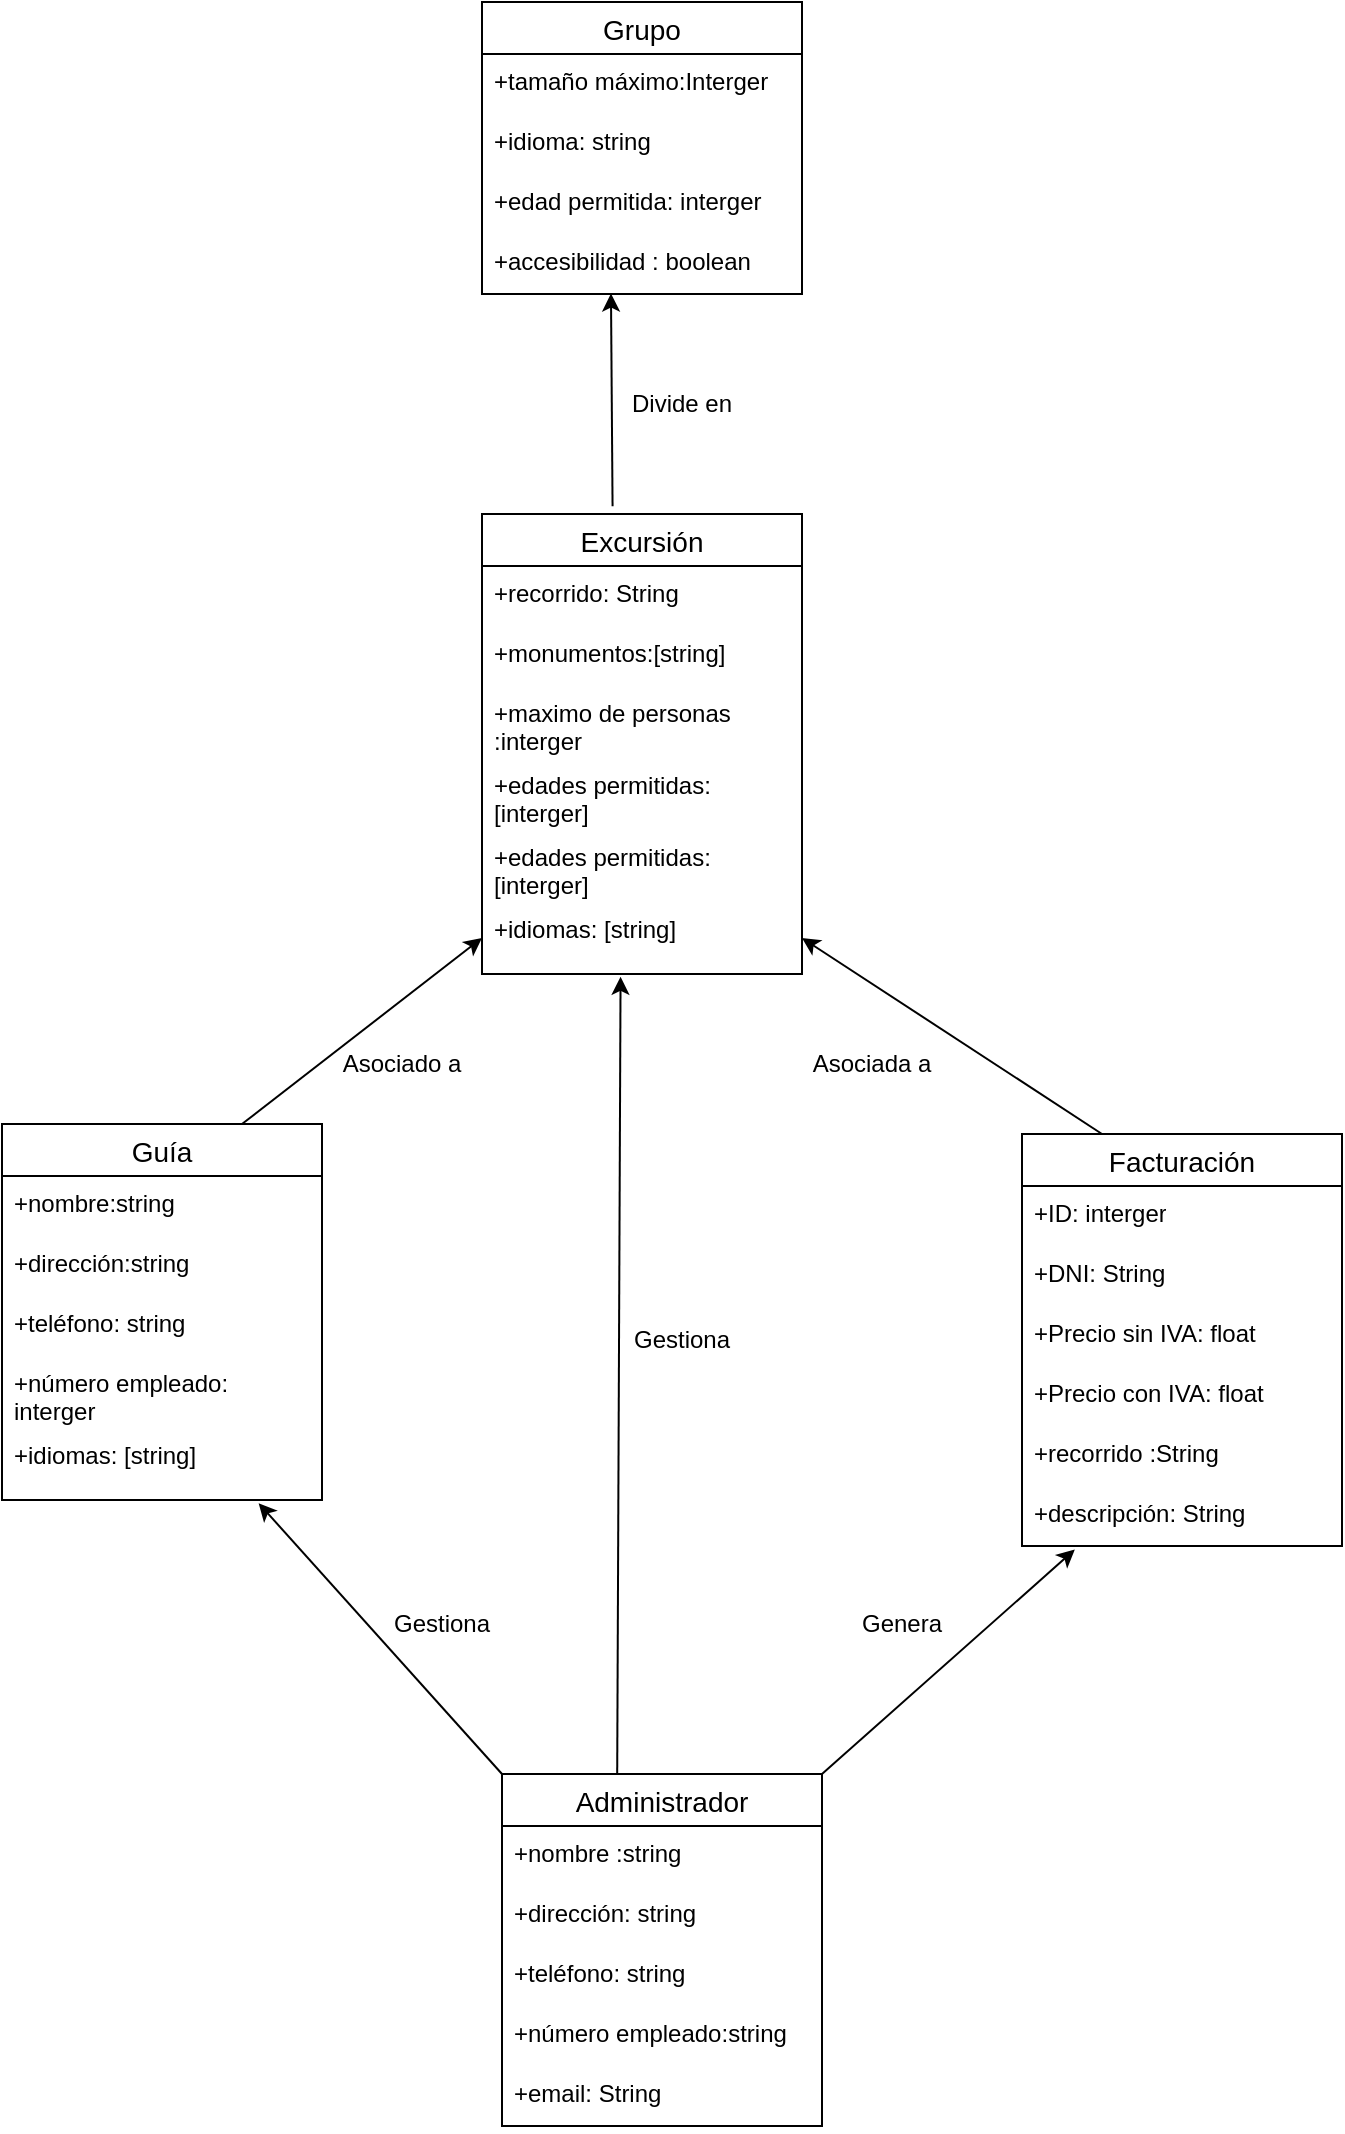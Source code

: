 <mxfile version="24.8.6">
  <diagram name="Página-1" id="gPE6XubsE3XUHxgLWa60">
    <mxGraphModel dx="2440" dy="696" grid="1" gridSize="10" guides="1" tooltips="1" connect="1" arrows="1" fold="1" page="1" pageScale="1" pageWidth="827" pageHeight="1169" math="0" shadow="0">
      <root>
        <mxCell id="0" />
        <mxCell id="1" parent="0" />
        <mxCell id="MuThcHYDiLIp8S5R1Z5z-1" value="Administrador" style="swimlane;fontStyle=0;childLayout=stackLayout;horizontal=1;startSize=26;horizontalStack=0;resizeParent=1;resizeParentMax=0;resizeLast=0;collapsible=1;marginBottom=0;align=center;fontSize=14;" vertex="1" parent="1">
          <mxGeometry x="100" y="910" width="160" height="176" as="geometry" />
        </mxCell>
        <mxCell id="MuThcHYDiLIp8S5R1Z5z-2" value="+nombre :string" style="text;strokeColor=none;fillColor=none;spacingLeft=4;spacingRight=4;overflow=hidden;rotatable=0;points=[[0,0.5],[1,0.5]];portConstraint=eastwest;fontSize=12;whiteSpace=wrap;html=1;" vertex="1" parent="MuThcHYDiLIp8S5R1Z5z-1">
          <mxGeometry y="26" width="160" height="30" as="geometry" />
        </mxCell>
        <mxCell id="MuThcHYDiLIp8S5R1Z5z-3" value="+dirección: string" style="text;strokeColor=none;fillColor=none;spacingLeft=4;spacingRight=4;overflow=hidden;rotatable=0;points=[[0,0.5],[1,0.5]];portConstraint=eastwest;fontSize=12;whiteSpace=wrap;html=1;" vertex="1" parent="MuThcHYDiLIp8S5R1Z5z-1">
          <mxGeometry y="56" width="160" height="30" as="geometry" />
        </mxCell>
        <mxCell id="MuThcHYDiLIp8S5R1Z5z-4" value="+teléfono: string" style="text;strokeColor=none;fillColor=none;spacingLeft=4;spacingRight=4;overflow=hidden;rotatable=0;points=[[0,0.5],[1,0.5]];portConstraint=eastwest;fontSize=12;whiteSpace=wrap;html=1;" vertex="1" parent="MuThcHYDiLIp8S5R1Z5z-1">
          <mxGeometry y="86" width="160" height="30" as="geometry" />
        </mxCell>
        <mxCell id="MuThcHYDiLIp8S5R1Z5z-33" value="+número empleado:string" style="text;strokeColor=none;fillColor=none;spacingLeft=4;spacingRight=4;overflow=hidden;rotatable=0;points=[[0,0.5],[1,0.5]];portConstraint=eastwest;fontSize=12;whiteSpace=wrap;html=1;" vertex="1" parent="MuThcHYDiLIp8S5R1Z5z-1">
          <mxGeometry y="116" width="160" height="30" as="geometry" />
        </mxCell>
        <mxCell id="MuThcHYDiLIp8S5R1Z5z-34" value="+email: String" style="text;strokeColor=none;fillColor=none;spacingLeft=4;spacingRight=4;overflow=hidden;rotatable=0;points=[[0,0.5],[1,0.5]];portConstraint=eastwest;fontSize=12;whiteSpace=wrap;html=1;" vertex="1" parent="MuThcHYDiLIp8S5R1Z5z-1">
          <mxGeometry y="146" width="160" height="30" as="geometry" />
        </mxCell>
        <mxCell id="MuThcHYDiLIp8S5R1Z5z-5" value="Facturación" style="swimlane;fontStyle=0;childLayout=stackLayout;horizontal=1;startSize=26;horizontalStack=0;resizeParent=1;resizeParentMax=0;resizeLast=0;collapsible=1;marginBottom=0;align=center;fontSize=14;" vertex="1" parent="1">
          <mxGeometry x="360" y="590" width="160" height="206" as="geometry" />
        </mxCell>
        <mxCell id="MuThcHYDiLIp8S5R1Z5z-6" value="+ID: interger" style="text;strokeColor=none;fillColor=none;spacingLeft=4;spacingRight=4;overflow=hidden;rotatable=0;points=[[0,0.5],[1,0.5]];portConstraint=eastwest;fontSize=12;whiteSpace=wrap;html=1;" vertex="1" parent="MuThcHYDiLIp8S5R1Z5z-5">
          <mxGeometry y="26" width="160" height="30" as="geometry" />
        </mxCell>
        <mxCell id="MuThcHYDiLIp8S5R1Z5z-7" value="+DNI: String" style="text;strokeColor=none;fillColor=none;spacingLeft=4;spacingRight=4;overflow=hidden;rotatable=0;points=[[0,0.5],[1,0.5]];portConstraint=eastwest;fontSize=12;whiteSpace=wrap;html=1;" vertex="1" parent="MuThcHYDiLIp8S5R1Z5z-5">
          <mxGeometry y="56" width="160" height="30" as="geometry" />
        </mxCell>
        <mxCell id="MuThcHYDiLIp8S5R1Z5z-8" value="+Precio sin IVA: float" style="text;strokeColor=none;fillColor=none;spacingLeft=4;spacingRight=4;overflow=hidden;rotatable=0;points=[[0,0.5],[1,0.5]];portConstraint=eastwest;fontSize=12;whiteSpace=wrap;html=1;" vertex="1" parent="MuThcHYDiLIp8S5R1Z5z-5">
          <mxGeometry y="86" width="160" height="30" as="geometry" />
        </mxCell>
        <mxCell id="MuThcHYDiLIp8S5R1Z5z-26" value="+Precio con IVA: float" style="text;strokeColor=none;fillColor=none;spacingLeft=4;spacingRight=4;overflow=hidden;rotatable=0;points=[[0,0.5],[1,0.5]];portConstraint=eastwest;fontSize=12;whiteSpace=wrap;html=1;" vertex="1" parent="MuThcHYDiLIp8S5R1Z5z-5">
          <mxGeometry y="116" width="160" height="30" as="geometry" />
        </mxCell>
        <mxCell id="MuThcHYDiLIp8S5R1Z5z-27" value="+recorrido :String" style="text;strokeColor=none;fillColor=none;spacingLeft=4;spacingRight=4;overflow=hidden;rotatable=0;points=[[0,0.5],[1,0.5]];portConstraint=eastwest;fontSize=12;whiteSpace=wrap;html=1;" vertex="1" parent="MuThcHYDiLIp8S5R1Z5z-5">
          <mxGeometry y="146" width="160" height="30" as="geometry" />
        </mxCell>
        <mxCell id="MuThcHYDiLIp8S5R1Z5z-30" value="+descripción: String" style="text;strokeColor=none;fillColor=none;spacingLeft=4;spacingRight=4;overflow=hidden;rotatable=0;points=[[0,0.5],[1,0.5]];portConstraint=eastwest;fontSize=12;whiteSpace=wrap;html=1;" vertex="1" parent="MuThcHYDiLIp8S5R1Z5z-5">
          <mxGeometry y="176" width="160" height="30" as="geometry" />
        </mxCell>
        <mxCell id="MuThcHYDiLIp8S5R1Z5z-9" value="Guía" style="swimlane;fontStyle=0;childLayout=stackLayout;horizontal=1;startSize=26;horizontalStack=0;resizeParent=1;resizeParentMax=0;resizeLast=0;collapsible=1;marginBottom=0;align=center;fontSize=14;" vertex="1" parent="1">
          <mxGeometry x="-150" y="585" width="160" height="188" as="geometry" />
        </mxCell>
        <mxCell id="MuThcHYDiLIp8S5R1Z5z-10" value="+nombre:string" style="text;strokeColor=none;fillColor=none;spacingLeft=4;spacingRight=4;overflow=hidden;rotatable=0;points=[[0,0.5],[1,0.5]];portConstraint=eastwest;fontSize=12;whiteSpace=wrap;html=1;" vertex="1" parent="MuThcHYDiLIp8S5R1Z5z-9">
          <mxGeometry y="26" width="160" height="30" as="geometry" />
        </mxCell>
        <mxCell id="MuThcHYDiLIp8S5R1Z5z-11" value="+dirección:string" style="text;strokeColor=none;fillColor=none;spacingLeft=4;spacingRight=4;overflow=hidden;rotatable=0;points=[[0,0.5],[1,0.5]];portConstraint=eastwest;fontSize=12;whiteSpace=wrap;html=1;" vertex="1" parent="MuThcHYDiLIp8S5R1Z5z-9">
          <mxGeometry y="56" width="160" height="30" as="geometry" />
        </mxCell>
        <mxCell id="MuThcHYDiLIp8S5R1Z5z-12" value="+teléfono: string" style="text;strokeColor=none;fillColor=none;spacingLeft=4;spacingRight=4;overflow=hidden;rotatable=0;points=[[0,0.5],[1,0.5]];portConstraint=eastwest;fontSize=12;whiteSpace=wrap;html=1;" vertex="1" parent="MuThcHYDiLIp8S5R1Z5z-9">
          <mxGeometry y="86" width="160" height="30" as="geometry" />
        </mxCell>
        <mxCell id="MuThcHYDiLIp8S5R1Z5z-31" value="+número empleado: interger" style="text;strokeColor=none;fillColor=none;spacingLeft=4;spacingRight=4;overflow=hidden;rotatable=0;points=[[0,0.5],[1,0.5]];portConstraint=eastwest;fontSize=12;whiteSpace=wrap;html=1;" vertex="1" parent="MuThcHYDiLIp8S5R1Z5z-9">
          <mxGeometry y="116" width="160" height="36" as="geometry" />
        </mxCell>
        <mxCell id="MuThcHYDiLIp8S5R1Z5z-32" value="+idiomas: [string]" style="text;strokeColor=none;fillColor=none;spacingLeft=4;spacingRight=4;overflow=hidden;rotatable=0;points=[[0,0.5],[1,0.5]];portConstraint=eastwest;fontSize=12;whiteSpace=wrap;html=1;" vertex="1" parent="MuThcHYDiLIp8S5R1Z5z-9">
          <mxGeometry y="152" width="160" height="36" as="geometry" />
        </mxCell>
        <mxCell id="MuThcHYDiLIp8S5R1Z5z-13" value="Excursión" style="swimlane;fontStyle=0;childLayout=stackLayout;horizontal=1;startSize=26;horizontalStack=0;resizeParent=1;resizeParentMax=0;resizeLast=0;collapsible=1;marginBottom=0;align=center;fontSize=14;" vertex="1" parent="1">
          <mxGeometry x="90" y="280" width="160" height="230" as="geometry" />
        </mxCell>
        <mxCell id="MuThcHYDiLIp8S5R1Z5z-14" value="+recorrido: String" style="text;strokeColor=none;fillColor=none;spacingLeft=4;spacingRight=4;overflow=hidden;rotatable=0;points=[[0,0.5],[1,0.5]];portConstraint=eastwest;fontSize=12;whiteSpace=wrap;html=1;" vertex="1" parent="MuThcHYDiLIp8S5R1Z5z-13">
          <mxGeometry y="26" width="160" height="30" as="geometry" />
        </mxCell>
        <mxCell id="MuThcHYDiLIp8S5R1Z5z-15" value="+monumentos:[string]" style="text;strokeColor=none;fillColor=none;spacingLeft=4;spacingRight=4;overflow=hidden;rotatable=0;points=[[0,0.5],[1,0.5]];portConstraint=eastwest;fontSize=12;whiteSpace=wrap;html=1;" vertex="1" parent="MuThcHYDiLIp8S5R1Z5z-13">
          <mxGeometry y="56" width="160" height="30" as="geometry" />
        </mxCell>
        <mxCell id="MuThcHYDiLIp8S5R1Z5z-16" value="+maximo de personas :interger" style="text;strokeColor=none;fillColor=none;spacingLeft=4;spacingRight=4;overflow=hidden;rotatable=0;points=[[0,0.5],[1,0.5]];portConstraint=eastwest;fontSize=12;whiteSpace=wrap;html=1;" vertex="1" parent="MuThcHYDiLIp8S5R1Z5z-13">
          <mxGeometry y="86" width="160" height="36" as="geometry" />
        </mxCell>
        <mxCell id="MuThcHYDiLIp8S5R1Z5z-23" value="+edades permitidas: [interger]" style="text;strokeColor=none;fillColor=none;spacingLeft=4;spacingRight=4;overflow=hidden;rotatable=0;points=[[0,0.5],[1,0.5]];portConstraint=eastwest;fontSize=12;whiteSpace=wrap;html=1;" vertex="1" parent="MuThcHYDiLIp8S5R1Z5z-13">
          <mxGeometry y="122" width="160" height="36" as="geometry" />
        </mxCell>
        <mxCell id="MuThcHYDiLIp8S5R1Z5z-24" value="+edades permitidas: [interger]" style="text;strokeColor=none;fillColor=none;spacingLeft=4;spacingRight=4;overflow=hidden;rotatable=0;points=[[0,0.5],[1,0.5]];portConstraint=eastwest;fontSize=12;whiteSpace=wrap;html=1;" vertex="1" parent="MuThcHYDiLIp8S5R1Z5z-13">
          <mxGeometry y="158" width="160" height="36" as="geometry" />
        </mxCell>
        <mxCell id="MuThcHYDiLIp8S5R1Z5z-25" value="+idiomas: [string]" style="text;strokeColor=none;fillColor=none;spacingLeft=4;spacingRight=4;overflow=hidden;rotatable=0;points=[[0,0.5],[1,0.5]];portConstraint=eastwest;fontSize=12;whiteSpace=wrap;html=1;" vertex="1" parent="MuThcHYDiLIp8S5R1Z5z-13">
          <mxGeometry y="194" width="160" height="36" as="geometry" />
        </mxCell>
        <mxCell id="MuThcHYDiLIp8S5R1Z5z-17" value="Grupo" style="swimlane;fontStyle=0;childLayout=stackLayout;horizontal=1;startSize=26;horizontalStack=0;resizeParent=1;resizeParentMax=0;resizeLast=0;collapsible=1;marginBottom=0;align=center;fontSize=14;" vertex="1" parent="1">
          <mxGeometry x="90" y="24" width="160" height="146" as="geometry" />
        </mxCell>
        <mxCell id="MuThcHYDiLIp8S5R1Z5z-18" value="+tamaño máximo:Interger" style="text;strokeColor=none;fillColor=none;spacingLeft=4;spacingRight=4;overflow=hidden;rotatable=0;points=[[0,0.5],[1,0.5]];portConstraint=eastwest;fontSize=12;whiteSpace=wrap;html=1;" vertex="1" parent="MuThcHYDiLIp8S5R1Z5z-17">
          <mxGeometry y="26" width="160" height="30" as="geometry" />
        </mxCell>
        <mxCell id="MuThcHYDiLIp8S5R1Z5z-19" value="+idioma: string" style="text;strokeColor=none;fillColor=none;spacingLeft=4;spacingRight=4;overflow=hidden;rotatable=0;points=[[0,0.5],[1,0.5]];portConstraint=eastwest;fontSize=12;whiteSpace=wrap;html=1;" vertex="1" parent="MuThcHYDiLIp8S5R1Z5z-17">
          <mxGeometry y="56" width="160" height="30" as="geometry" />
        </mxCell>
        <mxCell id="MuThcHYDiLIp8S5R1Z5z-21" value="+edad permitida: interger" style="text;strokeColor=none;fillColor=none;spacingLeft=4;spacingRight=4;overflow=hidden;rotatable=0;points=[[0,0.5],[1,0.5]];portConstraint=eastwest;fontSize=12;whiteSpace=wrap;html=1;" vertex="1" parent="MuThcHYDiLIp8S5R1Z5z-17">
          <mxGeometry y="86" width="160" height="30" as="geometry" />
        </mxCell>
        <mxCell id="MuThcHYDiLIp8S5R1Z5z-22" value="+accesibilidad : boolean" style="text;strokeColor=none;fillColor=none;spacingLeft=4;spacingRight=4;overflow=hidden;rotatable=0;points=[[0,0.5],[1,0.5]];portConstraint=eastwest;fontSize=12;whiteSpace=wrap;html=1;" vertex="1" parent="MuThcHYDiLIp8S5R1Z5z-17">
          <mxGeometry y="116" width="160" height="30" as="geometry" />
        </mxCell>
        <mxCell id="MuThcHYDiLIp8S5R1Z5z-35" value="" style="endArrow=classic;html=1;rounded=0;entryX=0.433;entryY=1.039;entryDx=0;entryDy=0;entryPerimeter=0;exitX=0.36;exitY=-0.001;exitDx=0;exitDy=0;exitPerimeter=0;" edge="1" parent="1" source="MuThcHYDiLIp8S5R1Z5z-1" target="MuThcHYDiLIp8S5R1Z5z-25">
          <mxGeometry width="50" height="50" relative="1" as="geometry">
            <mxPoint x="120" y="700" as="sourcePoint" />
            <mxPoint x="170" y="650" as="targetPoint" />
          </mxGeometry>
        </mxCell>
        <mxCell id="MuThcHYDiLIp8S5R1Z5z-36" value="" style="endArrow=classic;html=1;rounded=0;exitX=0.75;exitY=0;exitDx=0;exitDy=0;entryX=0;entryY=0.5;entryDx=0;entryDy=0;" edge="1" parent="1" source="MuThcHYDiLIp8S5R1Z5z-9" target="MuThcHYDiLIp8S5R1Z5z-25">
          <mxGeometry width="50" height="50" relative="1" as="geometry">
            <mxPoint x="120" y="700" as="sourcePoint" />
            <mxPoint x="170" y="650" as="targetPoint" />
          </mxGeometry>
        </mxCell>
        <mxCell id="MuThcHYDiLIp8S5R1Z5z-37" value="" style="endArrow=classic;html=1;rounded=0;entryX=1;entryY=0.5;entryDx=0;entryDy=0;exitX=0.25;exitY=0;exitDx=0;exitDy=0;" edge="1" parent="1" source="MuThcHYDiLIp8S5R1Z5z-5" target="MuThcHYDiLIp8S5R1Z5z-25">
          <mxGeometry width="50" height="50" relative="1" as="geometry">
            <mxPoint x="120" y="700" as="sourcePoint" />
            <mxPoint x="170" y="650" as="targetPoint" />
          </mxGeometry>
        </mxCell>
        <mxCell id="MuThcHYDiLIp8S5R1Z5z-38" value="" style="endArrow=classic;html=1;rounded=0;exitX=0;exitY=0;exitDx=0;exitDy=0;entryX=0.802;entryY=1.044;entryDx=0;entryDy=0;entryPerimeter=0;" edge="1" parent="1" source="MuThcHYDiLIp8S5R1Z5z-1" target="MuThcHYDiLIp8S5R1Z5z-32">
          <mxGeometry width="50" height="50" relative="1" as="geometry">
            <mxPoint x="120" y="700" as="sourcePoint" />
            <mxPoint x="170" y="650" as="targetPoint" />
          </mxGeometry>
        </mxCell>
        <mxCell id="MuThcHYDiLIp8S5R1Z5z-39" value="" style="endArrow=classic;html=1;rounded=0;exitX=1;exitY=0;exitDx=0;exitDy=0;entryX=0.165;entryY=1.06;entryDx=0;entryDy=0;entryPerimeter=0;" edge="1" parent="1" source="MuThcHYDiLIp8S5R1Z5z-1" target="MuThcHYDiLIp8S5R1Z5z-30">
          <mxGeometry width="50" height="50" relative="1" as="geometry">
            <mxPoint x="240" y="700" as="sourcePoint" />
            <mxPoint x="290" y="650" as="targetPoint" />
          </mxGeometry>
        </mxCell>
        <mxCell id="MuThcHYDiLIp8S5R1Z5z-40" value="" style="endArrow=classic;html=1;rounded=0;exitX=0.408;exitY=-0.017;exitDx=0;exitDy=0;exitPerimeter=0;entryX=0.403;entryY=0.993;entryDx=0;entryDy=0;entryPerimeter=0;" edge="1" parent="1" source="MuThcHYDiLIp8S5R1Z5z-13" target="MuThcHYDiLIp8S5R1Z5z-22">
          <mxGeometry width="50" height="50" relative="1" as="geometry">
            <mxPoint x="160" y="200" as="sourcePoint" />
            <mxPoint x="155" y="180" as="targetPoint" />
          </mxGeometry>
        </mxCell>
        <mxCell id="MuThcHYDiLIp8S5R1Z5z-42" value="Divide en" style="text;html=1;align=center;verticalAlign=middle;whiteSpace=wrap;rounded=0;" vertex="1" parent="1">
          <mxGeometry x="160" y="210" width="60" height="30" as="geometry" />
        </mxCell>
        <mxCell id="MuThcHYDiLIp8S5R1Z5z-43" value="Genera" style="text;html=1;align=center;verticalAlign=middle;whiteSpace=wrap;rounded=0;" vertex="1" parent="1">
          <mxGeometry x="270" y="820" width="60" height="30" as="geometry" />
        </mxCell>
        <mxCell id="MuThcHYDiLIp8S5R1Z5z-44" value="Gestiona" style="text;html=1;align=center;verticalAlign=middle;whiteSpace=wrap;rounded=0;" vertex="1" parent="1">
          <mxGeometry x="40" y="820" width="60" height="30" as="geometry" />
        </mxCell>
        <mxCell id="MuThcHYDiLIp8S5R1Z5z-45" value="Asociada a" style="text;html=1;align=center;verticalAlign=middle;whiteSpace=wrap;rounded=0;" vertex="1" parent="1">
          <mxGeometry x="250" y="540" width="70" height="30" as="geometry" />
        </mxCell>
        <mxCell id="MuThcHYDiLIp8S5R1Z5z-46" value="Gestiona" style="text;html=1;align=center;verticalAlign=middle;whiteSpace=wrap;rounded=0;" vertex="1" parent="1">
          <mxGeometry x="160" y="678" width="60" height="30" as="geometry" />
        </mxCell>
        <mxCell id="MuThcHYDiLIp8S5R1Z5z-47" value="Asociado a" style="text;html=1;align=center;verticalAlign=middle;whiteSpace=wrap;rounded=0;" vertex="1" parent="1">
          <mxGeometry x="10" y="540" width="80" height="30" as="geometry" />
        </mxCell>
      </root>
    </mxGraphModel>
  </diagram>
</mxfile>
